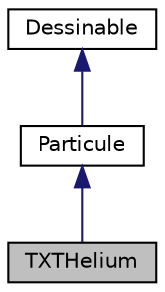 digraph "TXTHelium"
{
  edge [fontname="Helvetica",fontsize="10",labelfontname="Helvetica",labelfontsize="10"];
  node [fontname="Helvetica",fontsize="10",shape=record];
  Node1 [label="TXTHelium",height=0.2,width=0.4,color="black", fillcolor="grey75", style="filled" fontcolor="black"];
  Node2 -> Node1 [dir="back",color="midnightblue",fontsize="10",style="solid"];
  Node2 [label="Particule",height=0.2,width=0.4,color="black", fillcolor="white", style="filled",URL="$class_particule.html"];
  Node3 -> Node2 [dir="back",color="midnightblue",fontsize="10",style="solid"];
  Node3 [label="Dessinable",height=0.2,width=0.4,color="black", fillcolor="white", style="filled",URL="$class_dessinable.html"];
}
